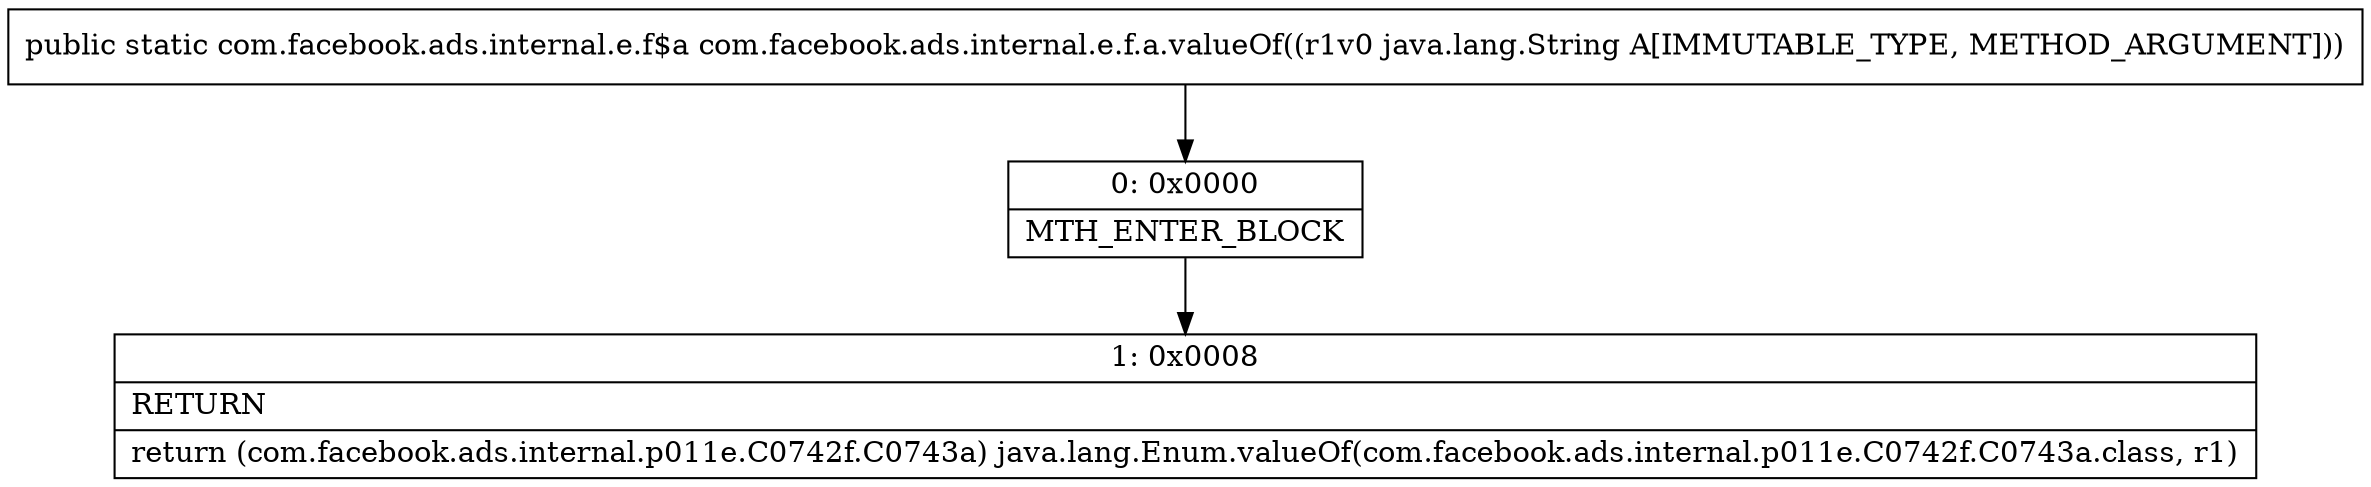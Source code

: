 digraph "CFG forcom.facebook.ads.internal.e.f.a.valueOf(Ljava\/lang\/String;)Lcom\/facebook\/ads\/internal\/e\/f$a;" {
Node_0 [shape=record,label="{0\:\ 0x0000|MTH_ENTER_BLOCK\l}"];
Node_1 [shape=record,label="{1\:\ 0x0008|RETURN\l|return (com.facebook.ads.internal.p011e.C0742f.C0743a) java.lang.Enum.valueOf(com.facebook.ads.internal.p011e.C0742f.C0743a.class, r1)\l}"];
MethodNode[shape=record,label="{public static com.facebook.ads.internal.e.f$a com.facebook.ads.internal.e.f.a.valueOf((r1v0 java.lang.String A[IMMUTABLE_TYPE, METHOD_ARGUMENT])) }"];
MethodNode -> Node_0;
Node_0 -> Node_1;
}

